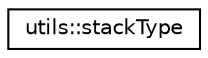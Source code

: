 digraph "Graphical Class Hierarchy"
{
 // LATEX_PDF_SIZE
  edge [fontname="Helvetica",fontsize="10",labelfontname="Helvetica",labelfontsize="10"];
  node [fontname="Helvetica",fontsize="10",shape=record];
  rankdir="LR";
  Node0 [label="utils::stackType",height=0.2,width=0.4,color="black", fillcolor="white", style="filled",URL="$classutils_1_1stack_type.html",tooltip=" "];
}

